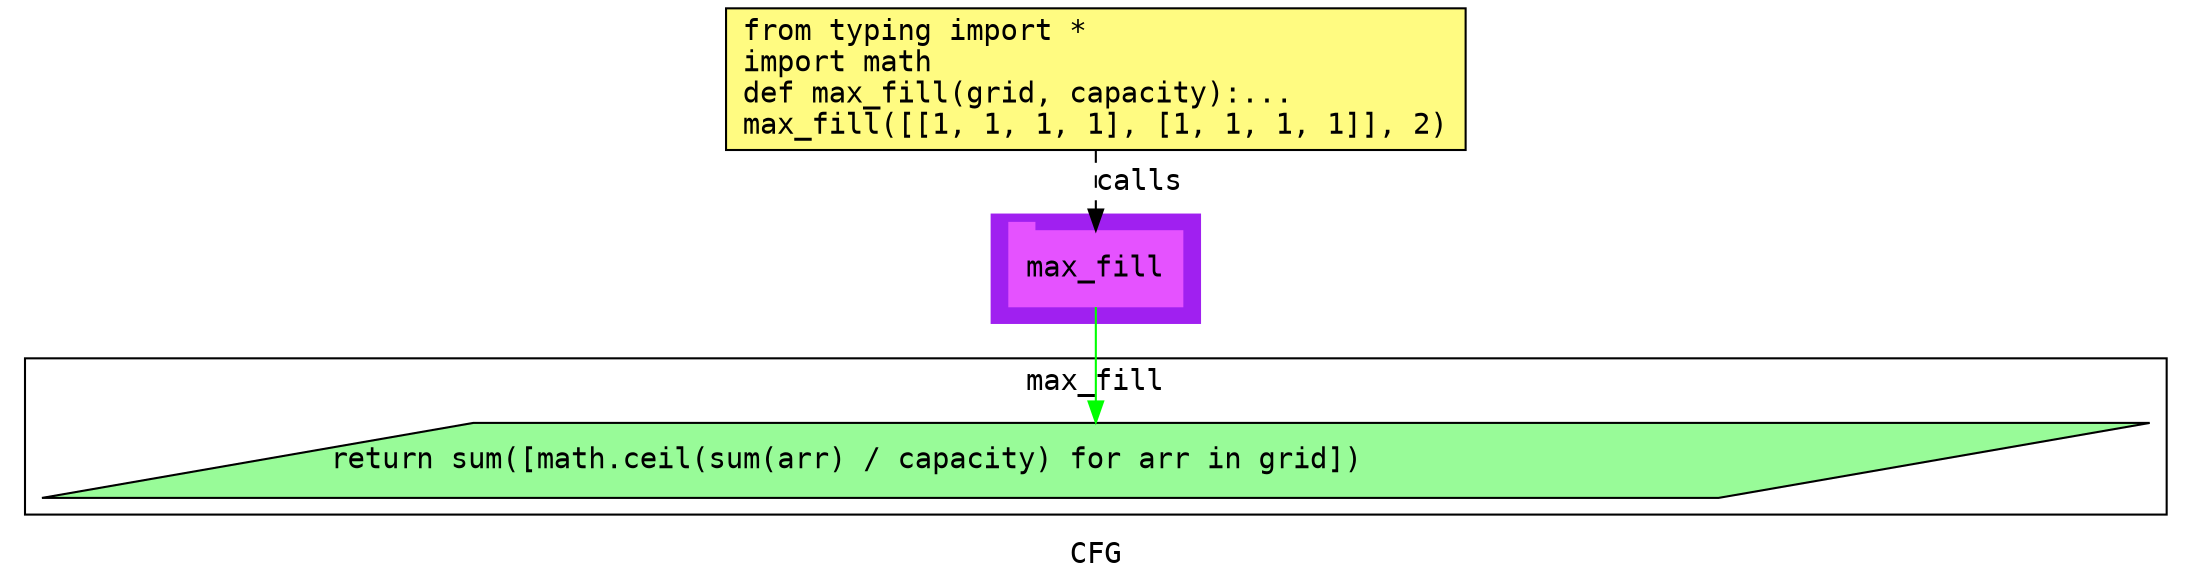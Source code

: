 digraph cluster816CFG {
	graph [bb="0,0,1008,274",
		compound=True,
		fontname="DejaVu Sans Mono",
		label=CFG,
		lheight=0.21,
		lp="504,11.5",
		lwidth=0.35,
		pack=False,
		rankdir=TB,
		ranksep=0.02
	];
	node [fontname="DejaVu Sans Mono",
		label="\N"
	];
	edge [fontname="DejaVu Sans Mono"];
	subgraph cluster_1 {
		graph [bb="454,123,554,175",
			color=purple,
			compound=true,
			fontname="DejaVu Sans Mono",
			label="",
			rankdir=TB,
			ranksep=0.02,
			shape=tab,
			style=filled
		];
		node [fontname="DejaVu Sans Mono"];
		edge [fontname="DejaVu Sans Mono"];
		6	[color="#E552FF",
			height=0.5,
			label=max_fill,
			linenum="[8]",
			pos="504,149",
			shape=tab,
			style=filled,
			width=1.1528];
	}
	subgraph cluster2max_fill {
		graph [bb="8,31,1000,106",
			compound=True,
			fontname="DejaVu Sans Mono",
			label=max_fill,
			lheight=0.21,
			lp="504,94.5",
			lwidth=0.93,
			pack=False,
			rankdir=TB,
			ranksep=0.02
		];
		node [fontname="DejaVu Sans Mono"];
		edge [fontname="DejaVu Sans Mono"];
		3	[fillcolor="#98fb98",
			height=0.5,
			label="return sum([math.ceil(sum(arr) / capacity) for arr in grid])\l",
			linenum="[6]",
			pos="504,57",
			shape=parallelogram,
			style="filled,solid",
			width=13.553];
	}
	1	[fillcolor="#FFFB81",
		height=0.94444,
		label="from typing import *\limport math\ldef max_fill(grid, capacity):...\lmax_fill([[1, 1, 1, 1], [1, 1, 1, 1]], 2)\l",
		linenum="[1]",
		pos="504,240",
		shape=rectangle,
		style="filled,solid",
		width=4.9306];
	1 -> 6	[label=calls,
		lp="525,190.5",
		pos="e,504,167.44 504,205.86 504,196.58 504,186.6 504,177.68",
		style=dashed];
	6 -> 3	[color=green,
		pos="e,504,75.3 504,130.65 504,117.82 504,100.11 504,85.381"];
}
